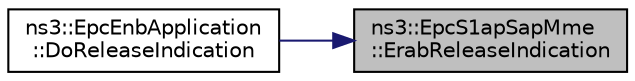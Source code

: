 digraph "ns3::EpcS1apSapMme::ErabReleaseIndication"
{
 // LATEX_PDF_SIZE
  edge [fontname="Helvetica",fontsize="10",labelfontname="Helvetica",labelfontsize="10"];
  node [fontname="Helvetica",fontsize="10",shape=record];
  rankdir="RL";
  Node1 [label="ns3::EpcS1apSapMme\l::ErabReleaseIndication",height=0.2,width=0.4,color="black", fillcolor="grey75", style="filled", fontcolor="black",tooltip="As per 3GPP TS 23.401 Release 9 V9.5.0 Figure 5.4.4.2-1 eNB sends indication of Bearer Release to MME..."];
  Node1 -> Node2 [dir="back",color="midnightblue",fontsize="10",style="solid",fontname="Helvetica"];
  Node2 [label="ns3::EpcEnbApplication\l::DoReleaseIndication",height=0.2,width=0.4,color="black", fillcolor="white", style="filled",URL="$classns3_1_1_epc_enb_application.html#a13824e3166e201a799dcb79ce51317bd",tooltip="This function accepts bearer id corresponding to a particular UE and schedules indication of bearer r..."];
}
